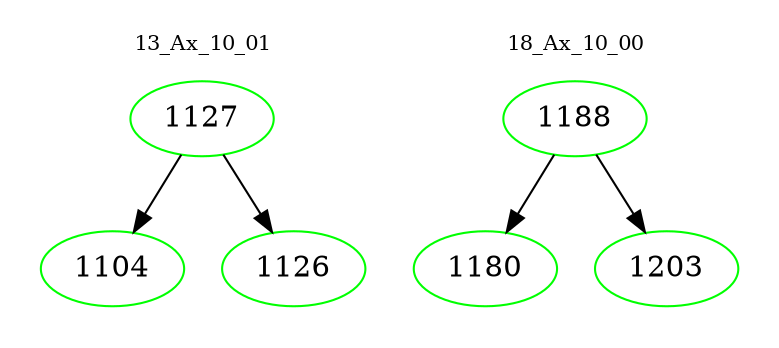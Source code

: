 digraph{
subgraph cluster_0 {
color = white
label = "13_Ax_10_01";
fontsize=10;
T0_1127 [label="1127", color="green"]
T0_1127 -> T0_1104 [color="black"]
T0_1104 [label="1104", color="green"]
T0_1127 -> T0_1126 [color="black"]
T0_1126 [label="1126", color="green"]
}
subgraph cluster_1 {
color = white
label = "18_Ax_10_00";
fontsize=10;
T1_1188 [label="1188", color="green"]
T1_1188 -> T1_1180 [color="black"]
T1_1180 [label="1180", color="green"]
T1_1188 -> T1_1203 [color="black"]
T1_1203 [label="1203", color="green"]
}
}
